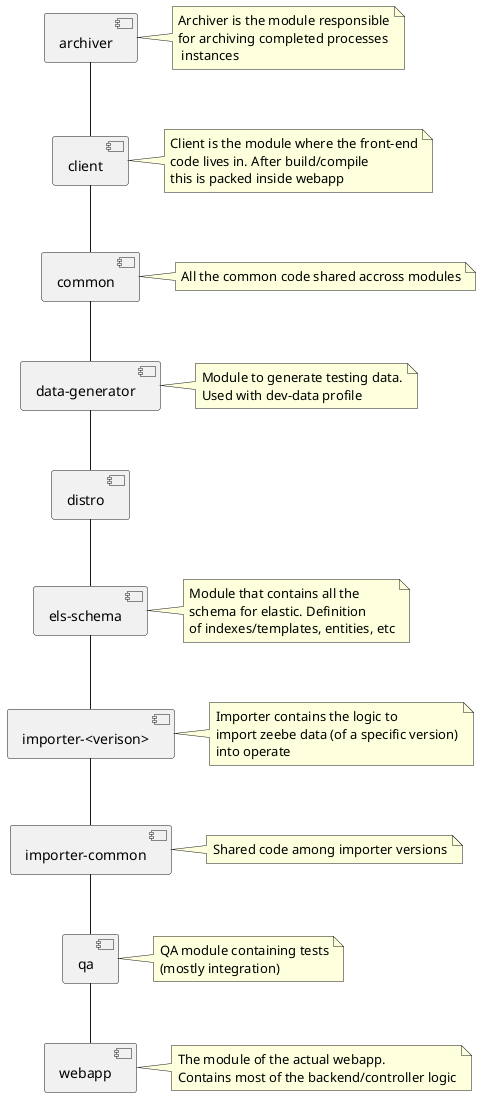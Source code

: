 @startuml
[archiver] as archiver
[client] as client
[common] as common
[data-generator] as datagenerator
[distro] as distro
[els-schema] as elsschema
[importer-<verison>] as importer
[importer-common] as importercommon
[qa] as qa
[webapp] as webapp


archiver -- client
client -- common
common -- datagenerator
datagenerator -- distro
distro -- elsschema
elsschema -- importer
importer -- importercommon
importercommon -- qa
qa -- webapp

note right of archiver: Archiver is the module responsible\nfor archiving completed processes\n instances
note right of client: Client is the module where the front-end\ncode lives in. After build/compile\nthis is packed inside webapp
note right of common: All the common code shared accross modules
note right of datagenerator: Module to generate testing data.\nUsed with dev-data profile
note right of elsschema: Module that contains all the\nschema for elastic. Definition\nof indexes/templates, entities, etc
note right of importer: Importer contains the logic to\nimport zeebe data (of a specific version)\ninto operate
note right of importercommon: Shared code among importer versions
note right of qa: QA module containing tests\n(mostly integration)
note right of webapp: The module of the actual webapp.\nContains most of the backend/controller logic
@enduml
